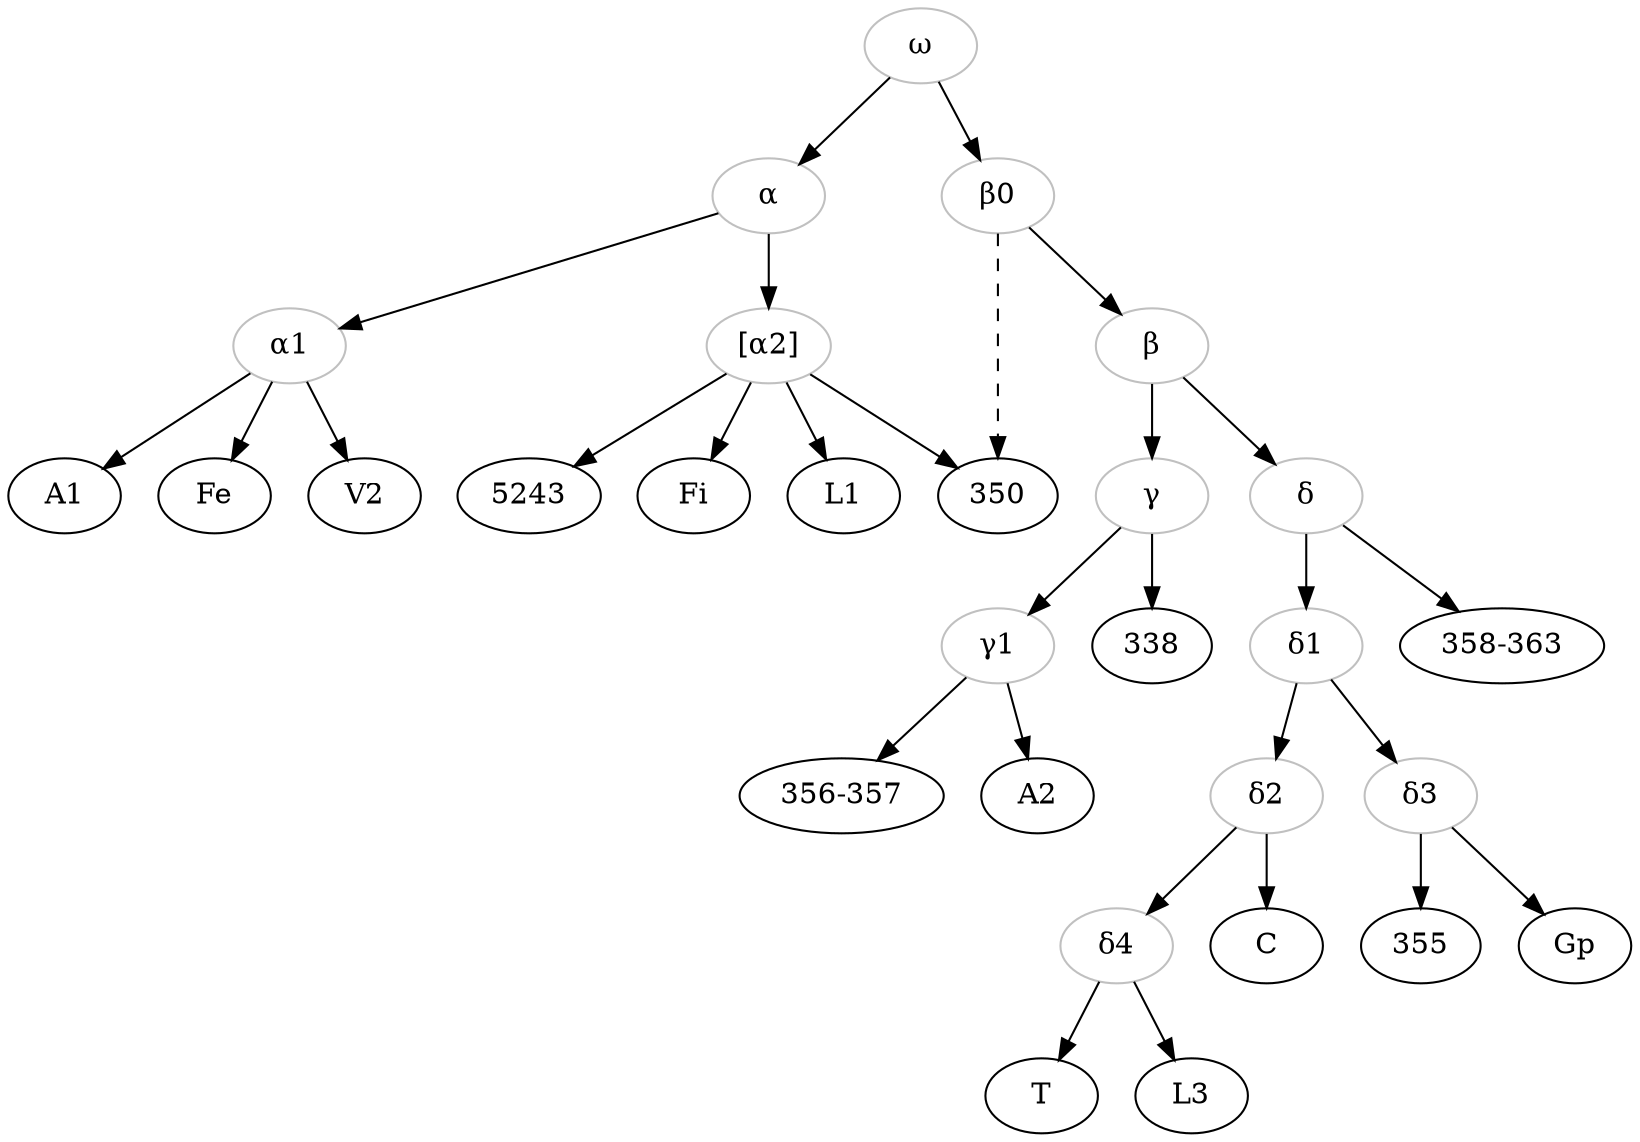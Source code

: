 digraph {
alpha[label="α", color="grey"];
alpha1[label="α1", color="grey"];  
alpha2[label="[α2]", color="grey"];  
beta[label="β", color="grey"];
betaZero[label="β0", color="grey"];
gamma[label="γ", color="grey"];
gamma1[label="γ1", color="grey"];

delta[label="δ", color="grey"]
delta1[label="δ1", color="grey"];
delta2[label="δ2", color="grey"];
delta3[label="δ3", color="grey"];
delta4[label="δ4", color="grey"];
omega[label="ω", color="grey"];
356[label="356-357"]
358[label="358-363"]

omega->alpha;
alpha->alpha1;
alpha1->A1;
alpha1->Fe;
alpha1->V2;
alpha->alpha2;
alpha2->5243[style="uncert"];
alpha2->Fi[style="uncert"];
alpha2->L1[style="uncert"];
alpha2->350[style="uncert"];

omega->betaZero;
betaZero->350[style="dashed"]
betaZero->beta;
beta->gamma;
gamma->338;
gamma->gamma1;
gamma1->356;
gamma1->A2;
beta->delta;
delta->358;
delta->delta1;
delta1->delta2;
delta2->C;
delta2->delta4;
delta4->T;
delta4->L3;
delta1->delta3;
delta3->355;
delta3->Gp;

}


